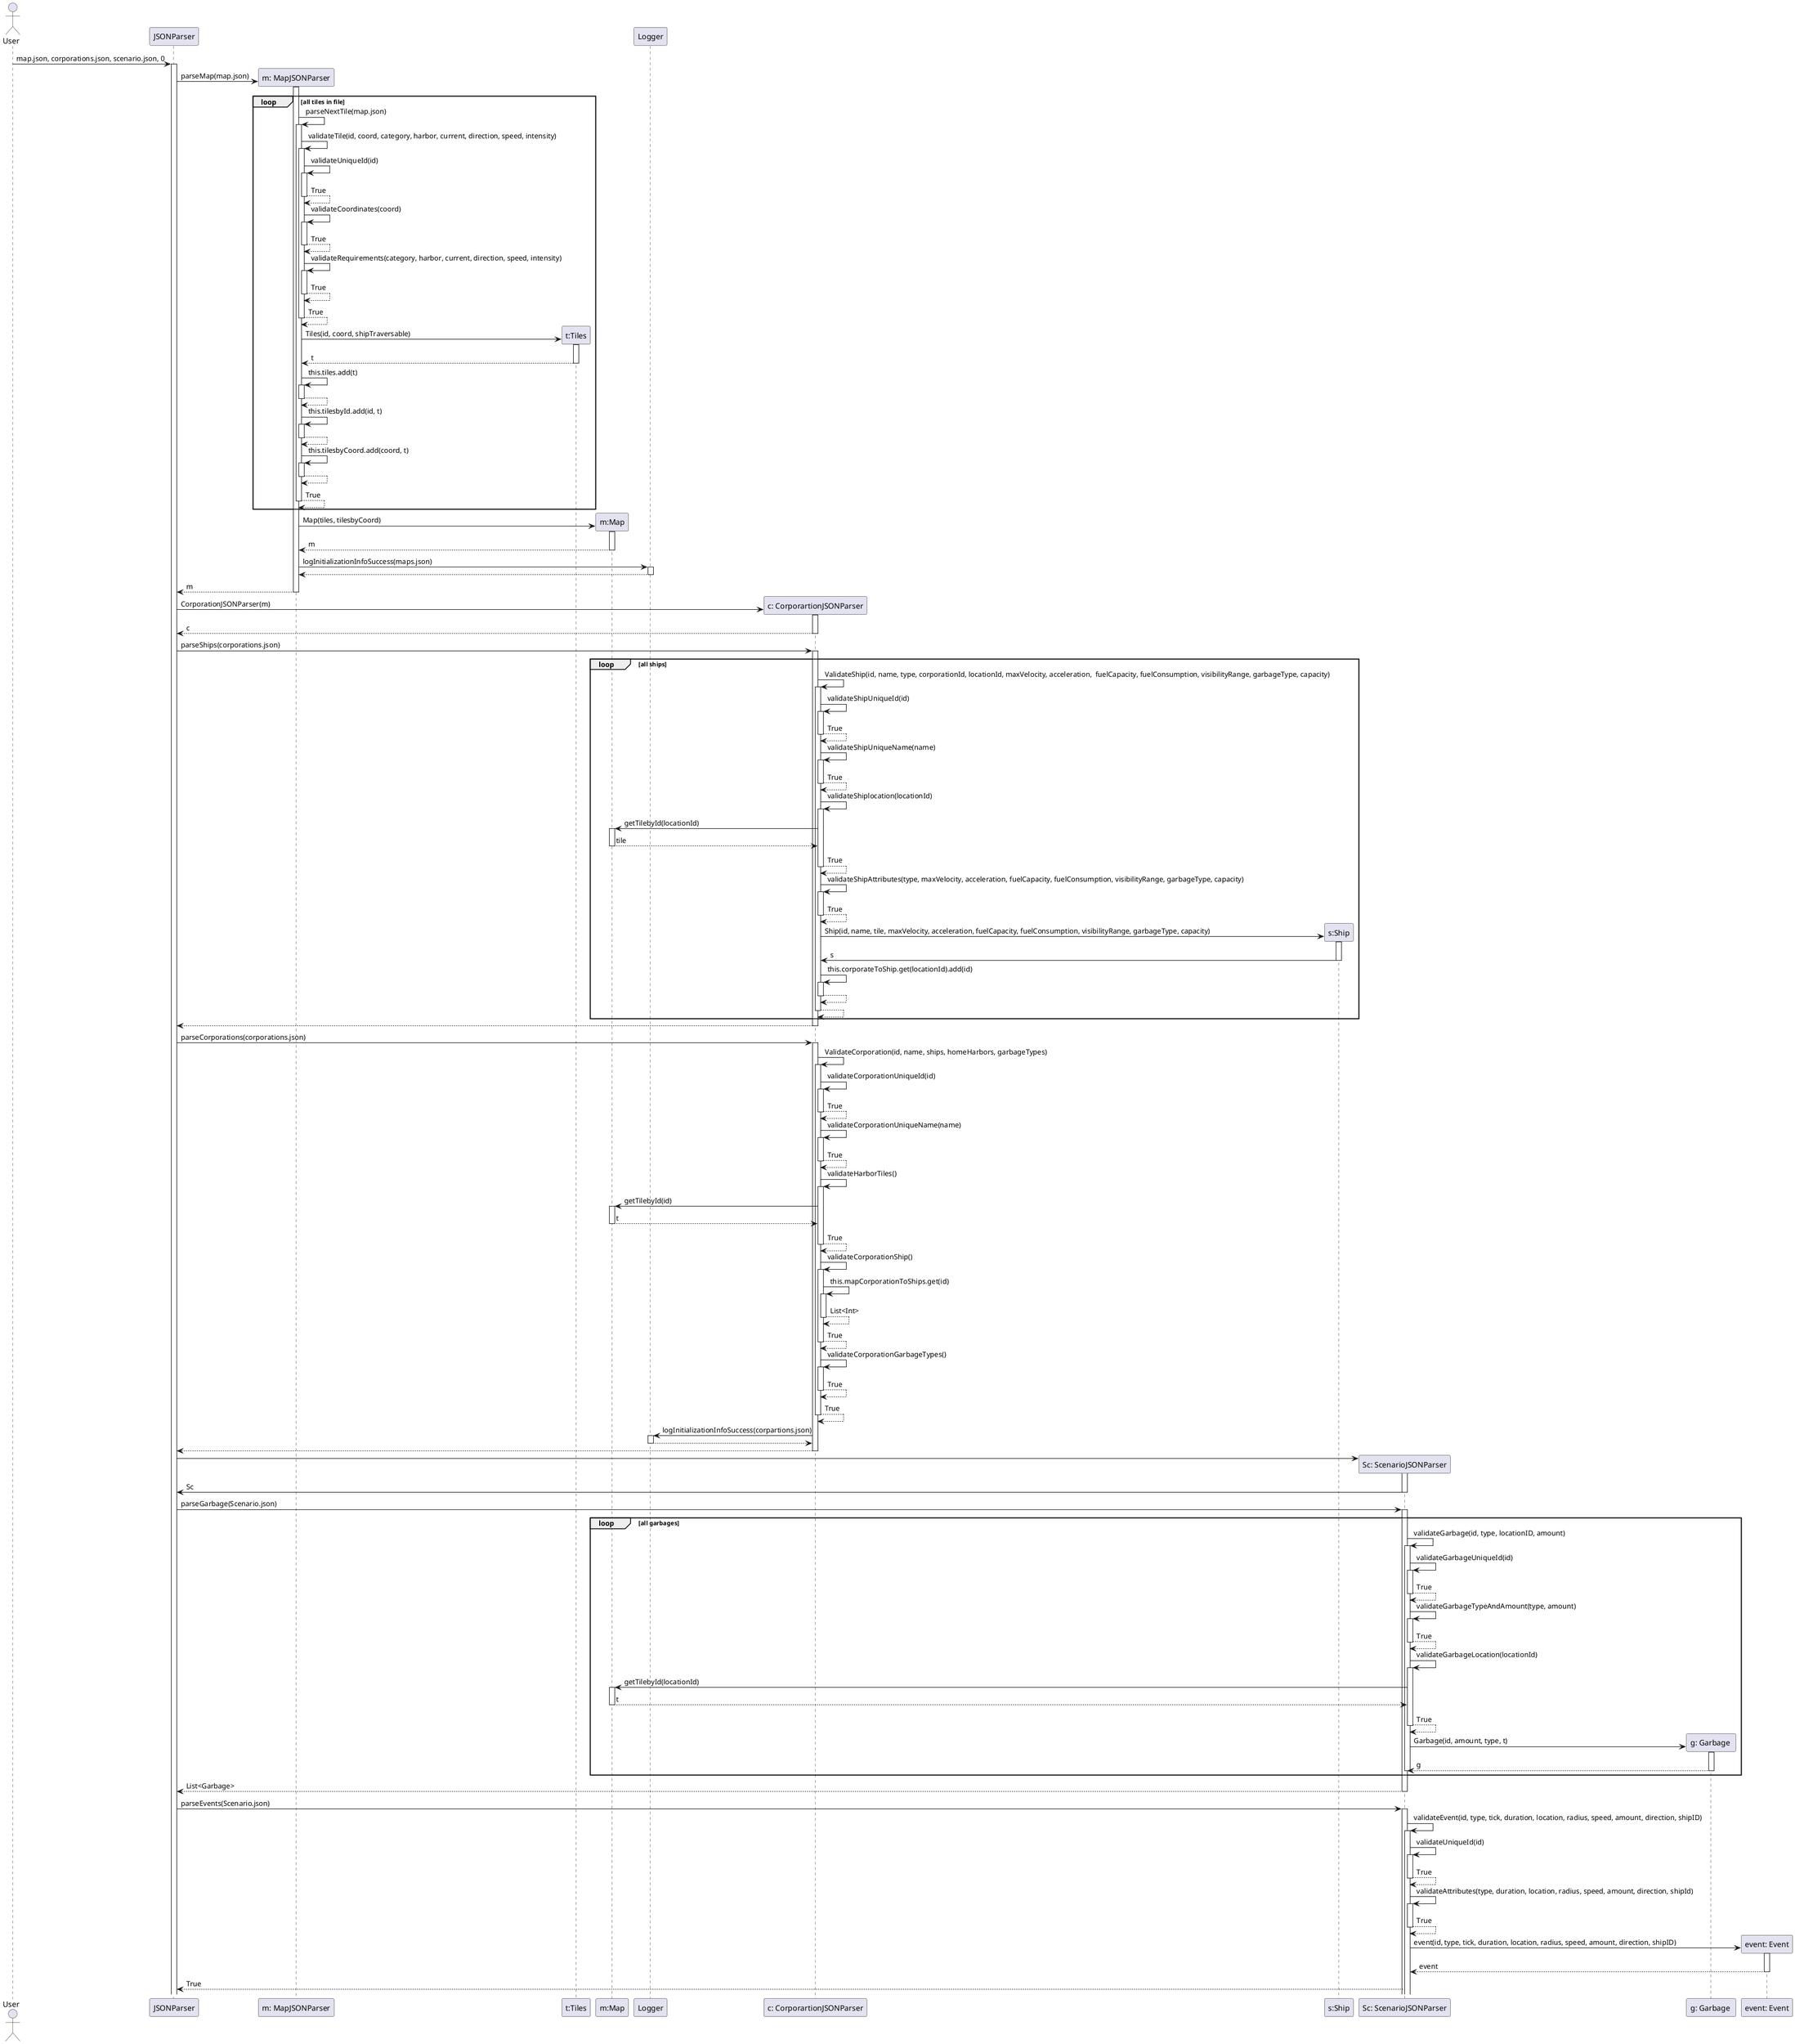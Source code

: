 @startuml
actor User
participant JSONParser as JSONparser

User -> JSONparser: map.json, corporations.json, scenario.json, 0
activate JSONparser
create parser as "m: MapJSONParser"
JSONparser -> parser: parseMap(map.json)

activate parser
loop all tiles in file
parser -> parser: parseNextTile(map.json)
activate parser
parser->parser:validateTile(id, coord, category, harbor, current, direction, speed, intensity)
activate parser
parser -> parser: validateUniqueId(id)
activate parser
parser --> parser: True
deactivate parser
parser -> parser: validateCoordinates(coord)

activate parser
parser --> parser: True
deactivate parser
parser -> parser: validateRequirements(category, harbor, current, direction, speed, intensity)
activate parser
parser --> parser: True
deactivate parser
parser-->parser: True
deactivate parser
create "t:Tiles" as Tiles
parser -> Tiles: Tiles(id, coord, shipTraversable)
activate Tiles

Tiles --> parser: t
deactivate Tiles
parser -> parser: this.tiles.add(t)
activate parser
parser --> parser
deactivate parser
parser -> parser: this.tilesbyId.add(id, t)
activate parser
parser --> parser
deactivate parser
parser -> parser: this.tilesbyCoord.add(coord, t)
activate parser
parser --> parser
deactivate parser
parser --> parser : True
deactivate parser
end
create "m:Map" as map
parser -> map : Map(tiles, tilesbyCoord)
activate map
map --> parser: m
deactivate map
participant Logger as log
parser -> log: logInitializationInfoSuccess(maps.json)
activate log
log --> parser:
deactivate log
parser-->JSONparser: m
deactivate parser
create corparser as "c: CorporartionJSONParser"
JSONparser -> corparser: CorporationJSONParser(m)
activate corparser
corparser --> JSONparser : c
deactivate corparser
JSONparser -> corparser: parseShips(corporations.json)

activate corparser
loop all ships
corparser -> corparser:ValidateShip(id, name, type, corporationId, locationId, maxVelocity, acceleration,  fuelCapacity, fuelConsumption, visibilityRange, garbageType, capacity)
activate corparser
corparser -> corparser: validateShipUniqueId(id)
activate corparser
corparser --> corparser: True
deactivate corparser
corparser -> corparser: validateShipUniqueName(name)
activate corparser
corparser --> corparser: True
deactivate corparser
corparser -> corparser: validateShiplocation(locationId)
activate corparser
corparser -> map: getTilebyId(locationId)
activate map
map --> corparser: tile
deactivate map
corparser -->corparser: True
deactivate corparser
corparser -> corparser: validateShipAttributes(type, maxVelocity, acceleration, fuelCapacity, fuelConsumption, visibilityRange, garbageType, capacity)
activate corparser
corparser --> corparser: True
deactivate corparser
create "s:Ship" as ship
corparser -> ship: Ship(id, name, tile, maxVelocity, acceleration, fuelCapacity, fuelConsumption, visibilityRange, garbageType, capacity)
activate ship
ship -> corparser: s
deactivate ship
corparser -> corparser: this.corporateToShip.get(locationId).add(id)
activate corparser
corparser --> corparser

deactivate corparser
corparser --> corparser
deactivate corparser
end
corparser --> JSONparser
deactivate corparser
JSONparser -> corparser: parseCorporations(corporations.json)
activate corparser
corparser -> corparser: ValidateCorporation(id, name, ships, homeHarbors, garbageTypes)
activate corparser
corparser -> corparser : validateCorporationUniqueId(id)
activate corparser
corparser --> corparser: True
deactivate corparser
corparser-> corparser: validateCorporationUniqueName(name)
activate corparser
corparser --> corparser: True
deactivate corparser
corparser -> corparser: validateHarborTiles()
activate corparser
corparser -> map: getTilebyId(id)
activate map
map --> corparser : t
deactivate map
corparser --> corparser: True
deactivate corparser
corparser -> corparser: validateCorporationShip()
activate corparser
corparser -> corparser : this.mapCorporationToShips.get(id)
activate corparser
corparser --> corparser : List<Int>
deactivate corparser
corparser --> corparser: True
deactivate corparser
corparser -> corparser : validateCorporationGarbageTypes()
activate corparser
corparser --> corparser: True
deactivate corparser
corparser --> corparser : True
deactivate corparser
corparser -> log : logInitializationInfoSuccess(corpartions.json)
activate log
log --> corparser
deactivate log
corparser --> JSONparser
deactivate corparser
create "Sc: ScenarioJSONParser" as scparser
JSONparser -> scparser
activate scparser
scparser -> JSONparser: Sc
deactivate scparser
JSONparser -> scparser : parseGarbage(Scenario.json)
loop all garbages
activate scparser
scparser -> scparser : validateGarbage(id, type, locationID, amount)
activate scparser
scparser -> scparser: validateGarbageUniqueId(id)
activate scparser
scparser --> scparser: True
deactivate scparser
scparser -> scparser: validateGarbageTypeAndAmount(type, amount)
activate scparser
scparser --> scparser: True
deactivate scparser
scparser -> scparser: validateGarbageLocation(locationId)
activate scparser
scparser -> map : getTilebyId(locationId)
activate map
map --> scparser: t
deactivate map
scparser --> scparser: True
deactivate scparser
create "g: Garbage " as garbage
scparser -> garbage: Garbage(id, amount, type, t)
activate garbage
garbage --> scparser: g
deactivate garbage
deactivate scparser
end
scparser --> JSONparser: List<Garbage>
deactivate scparser
JSONparser -> scparser: parseEvents(Scenario.json)
activate scparser
scparser -> scparser: validateEvent(id, type, tick, duration, location, radius, speed, amount, direction, shipID)
activate scparser
scparser -> scparser: validateUniqueId(id)
activate scparser
scparser --> scparser: True
deactivate scparser
scparser -> scparser: validateAttributes(type, duration, location, radius, speed, amount, direction, shipId)
activate scparser
scparser --> scparser: True
deactivate scparser
create "event: Event" as event
scparser -> event: event(id, type, tick, duration, location, radius, speed, amount, direction, shipID)
activate event
event --> scparser: event
deactivate event
scparser --> JSONparser: True








@enduml